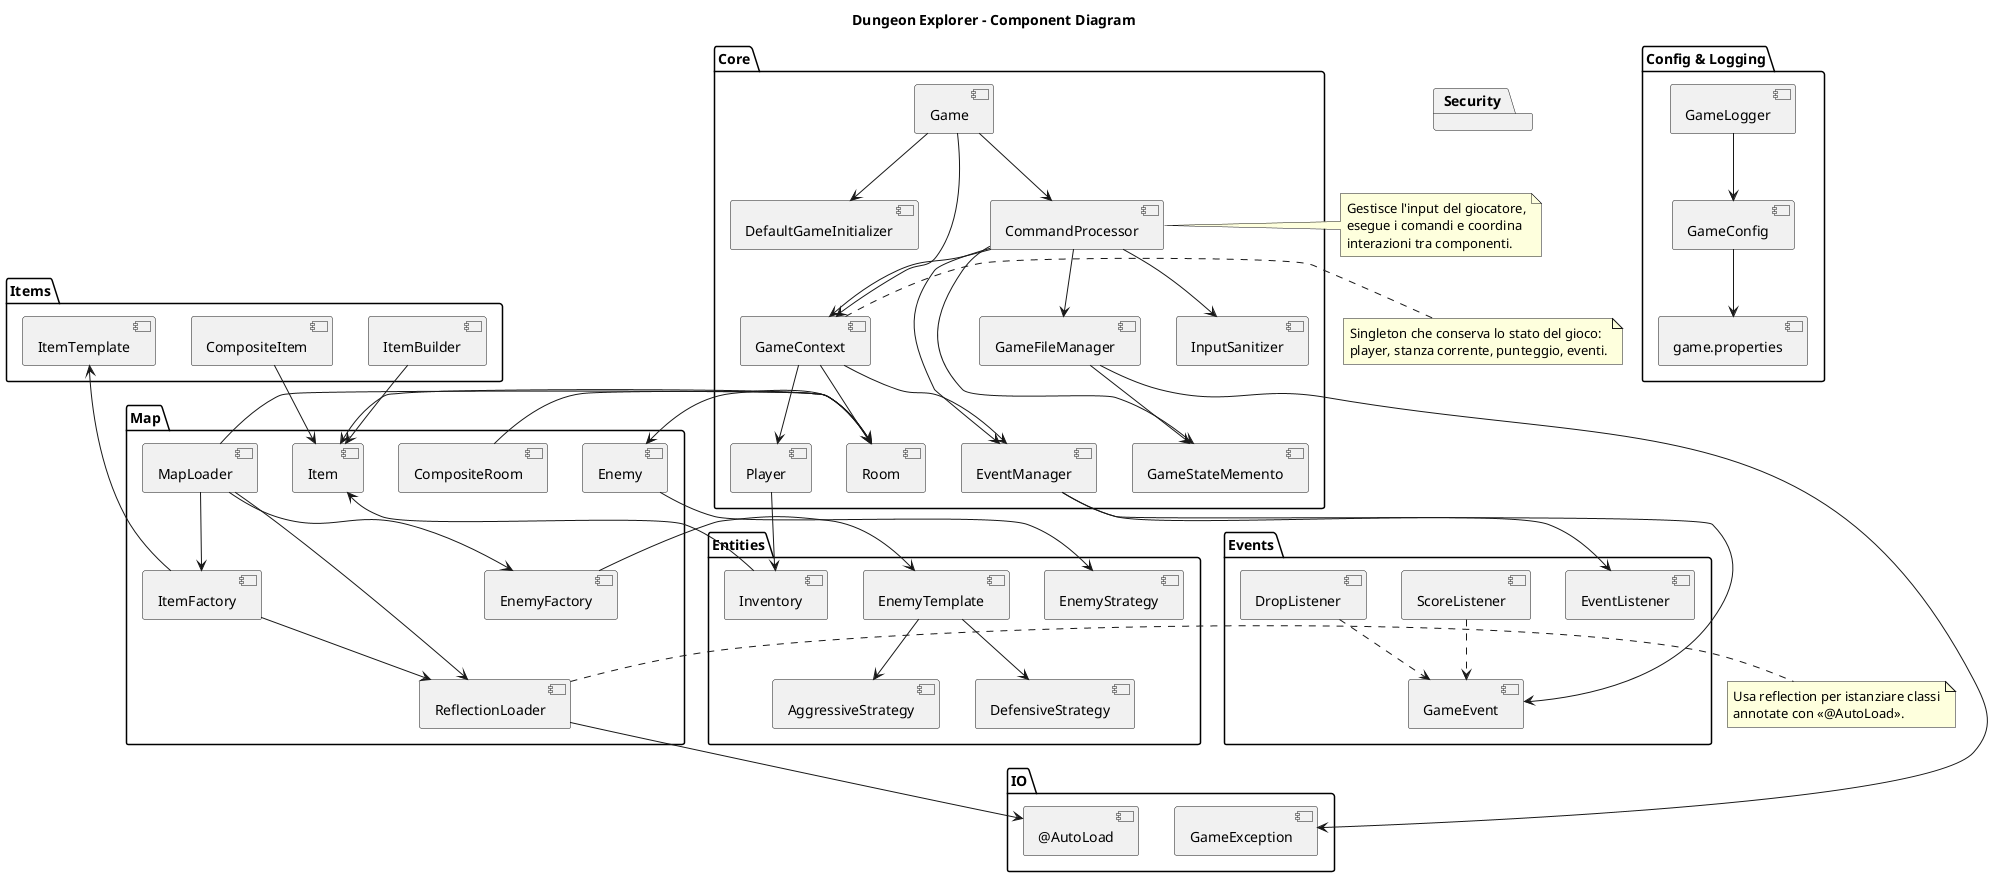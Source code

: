 @startuml ComponentDiagram

title Dungeon Explorer - Component Diagram 

package "Core" {
  [Game] --> [GameContext]
  [Game] --> [DefaultGameInitializer]
  [Game] --> [CommandProcessor]
  [GameContext] --> [Player]
  [GameContext] --> [Room]
  [GameContext] --> [EventManager]
  [CommandProcessor] --> [GameContext]
  [CommandProcessor] --> [GameFileManager]
  [CommandProcessor] --> [InputSanitizer]
  [CommandProcessor] --> [EventManager]
  [CommandProcessor] --> [GameStateMemento]
}

package "Map" {
  [Room] --> [Enemy]
  [Room] --> [Item]
  [CompositeRoom] --> [Room]
  [MapLoader] --> [Room]
  [MapLoader] --> [EnemyFactory]
  [MapLoader] --> [ItemFactory]
  [MapLoader] --> [ReflectionLoader]
}

package "Entities" {
  [Enemy] --> [EnemyStrategy] <<interface>>
  [EnemyFactory] --> [EnemyTemplate] <<interface>>
  [EnemyTemplate] --> [AggressiveStrategy]
  [EnemyTemplate] --> [DefensiveStrategy]
  [Player] --> [Inventory]
}

package "Items" {
  [ItemFactory] --> [ItemTemplate] <<interface>>
  [ItemFactory] --> [ReflectionLoader]
  [CompositeItem] --> [Item]
  [ItemBuilder] --> [Item]
  [Inventory] --> [Item]
}

package "Events" {
  [EventManager] --> [EventListener] <<interface>>
  [EventManager] --> [GameEvent]
  [ScoreListener] ..> [GameEvent]
  [DropListener] ..> [GameEvent]
}

package "IO" {
  [GameFileManager] --> [GameStateMemento]
  [GameFileManager] --> [GameException]
  [ReflectionLoader] --> [@AutoLoad] <<stereotype>>
}

package "Config & Logging" {
  [GameLogger] --> [GameConfig]
  [GameConfig] --> [game.properties]
}

package "Security" {
  [GameException]
}

note right of [ReflectionLoader]
  Usa reflection per istanziare classi
  annotate con <<@AutoLoad>>.
end note

note right of [GameContext]
  Singleton che conserva lo stato del gioco:
  player, stanza corrente, punteggio, eventi.
end note

note right of [CommandProcessor]
  Gestisce l'input del giocatore,
  esegue i comandi e coordina
  interazioni tra componenti.
end note

@enduml